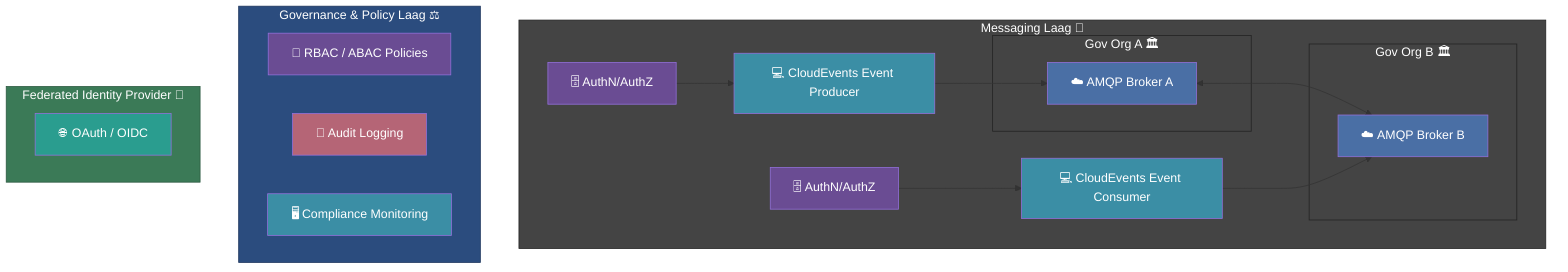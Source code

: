 %% Herziene versie nu in vorm van flowchart (ipv architecture-beta)
%% Theme: dark-friendly, readable, grouped with colors

flowchart TD
    %% Define styling
    classDef gov fill:#2b4c7e,stroke:#1c355c,color:#fff
    classDef id fill:#3b7a57,stroke:#2c5941,color:#fff
    classDef not fill:#444,stroke:#222,color:#fff
    classDef service fill:#555,stroke:#222,color:#fff,stroke-width:1px
    classDef cloud fill:#4a6fa5,color:#fff
    classDef database fill:#6a4c93,color:#fff
    classDef server fill:#3b8ea5,color:#fff
    classDef disk fill:#b56576,color:#fff
    classDef internet fill:#2a9d8f,color:#fff

    %% Groups / Layers
    subgraph NOT["Messaging Laag 📨"]
        subgraph GOVA["Gov Org A 🏛️"]
            s1[☁️ AMQP Broker A]:::cloud
        end
        subgraph GOVB["Gov Org B 🏛️"]
            s2[☁️ AMQP Broker B]:::cloud
        end
        ce1[💻 CloudEvents Event Producer]:::server
        ce2[💻 CloudEvents Event Consumer]:::server
        a1[🗄️ AuthN/AuthZ]:::database
        a2[🗄️ AuthN/AuthZ]:::database
    end
    class NOT,GOVA,GOVB not

    subgraph GOV["Governance & Policy Laag ⚖️"]
        g1[📜 RBAC / ABAC Policies]:::database
        g2[💾 Audit Logging]:::disk
        g3[🖥️ Compliance Monitoring]:::server
    end
    class GOV gov

    subgraph ID["Federated Identity Provider 🔐"]
        i1[🌐 OAuth / OIDC]:::internet
    end
    class ID id

    %% Relationships
    s1 <--> s2
    ce1 --> s1
    ce2 --> s2
    a1 --> ce1
    a2 --> ce2